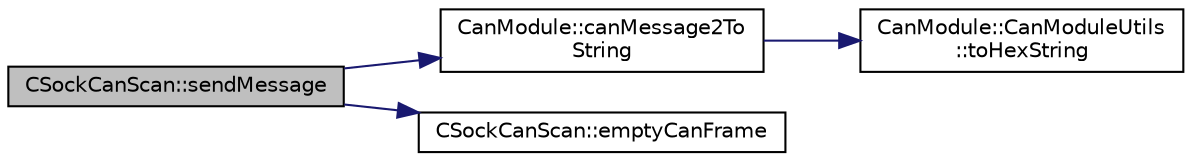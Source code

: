 digraph "CSockCanScan::sendMessage"
{
 // LATEX_PDF_SIZE
  edge [fontname="Helvetica",fontsize="10",labelfontname="Helvetica",labelfontsize="10"];
  node [fontname="Helvetica",fontsize="10",shape=record];
  rankdir="LR";
  Node1 [label="CSockCanScan::sendMessage",height=0.2,width=0.4,color="black", fillcolor="grey75", style="filled", fontcolor="black",tooltip=" "];
  Node1 -> Node2 [color="midnightblue",fontsize="10",style="solid",fontname="Helvetica"];
  Node2 [label="CanModule::canMessage2To\lString",height=0.2,width=0.4,color="black", fillcolor="white", style="filled",URL="$namespaceCanModule.html#a901b4695397276d8bbc0f1ebd0204a8e",tooltip=" "];
  Node2 -> Node3 [color="midnightblue",fontsize="10",style="solid",fontname="Helvetica"];
  Node3 [label="CanModule::CanModuleUtils\l::toHexString",height=0.2,width=0.4,color="black", fillcolor="white", style="filled",URL="$classCanModule_1_1CanModuleUtils.html#aeb2a2ee933f230f2c82cca7e45c7b6ad",tooltip=" "];
  Node1 -> Node4 [color="midnightblue",fontsize="10",style="solid",fontname="Helvetica"];
  Node4 [label="CSockCanScan::emptyCanFrame",height=0.2,width=0.4,color="black", fillcolor="white", style="filled",URL="$classCSockCanScan.html#ace6f7aa52fe582af6de098895fc91b83",tooltip=" "];
}
